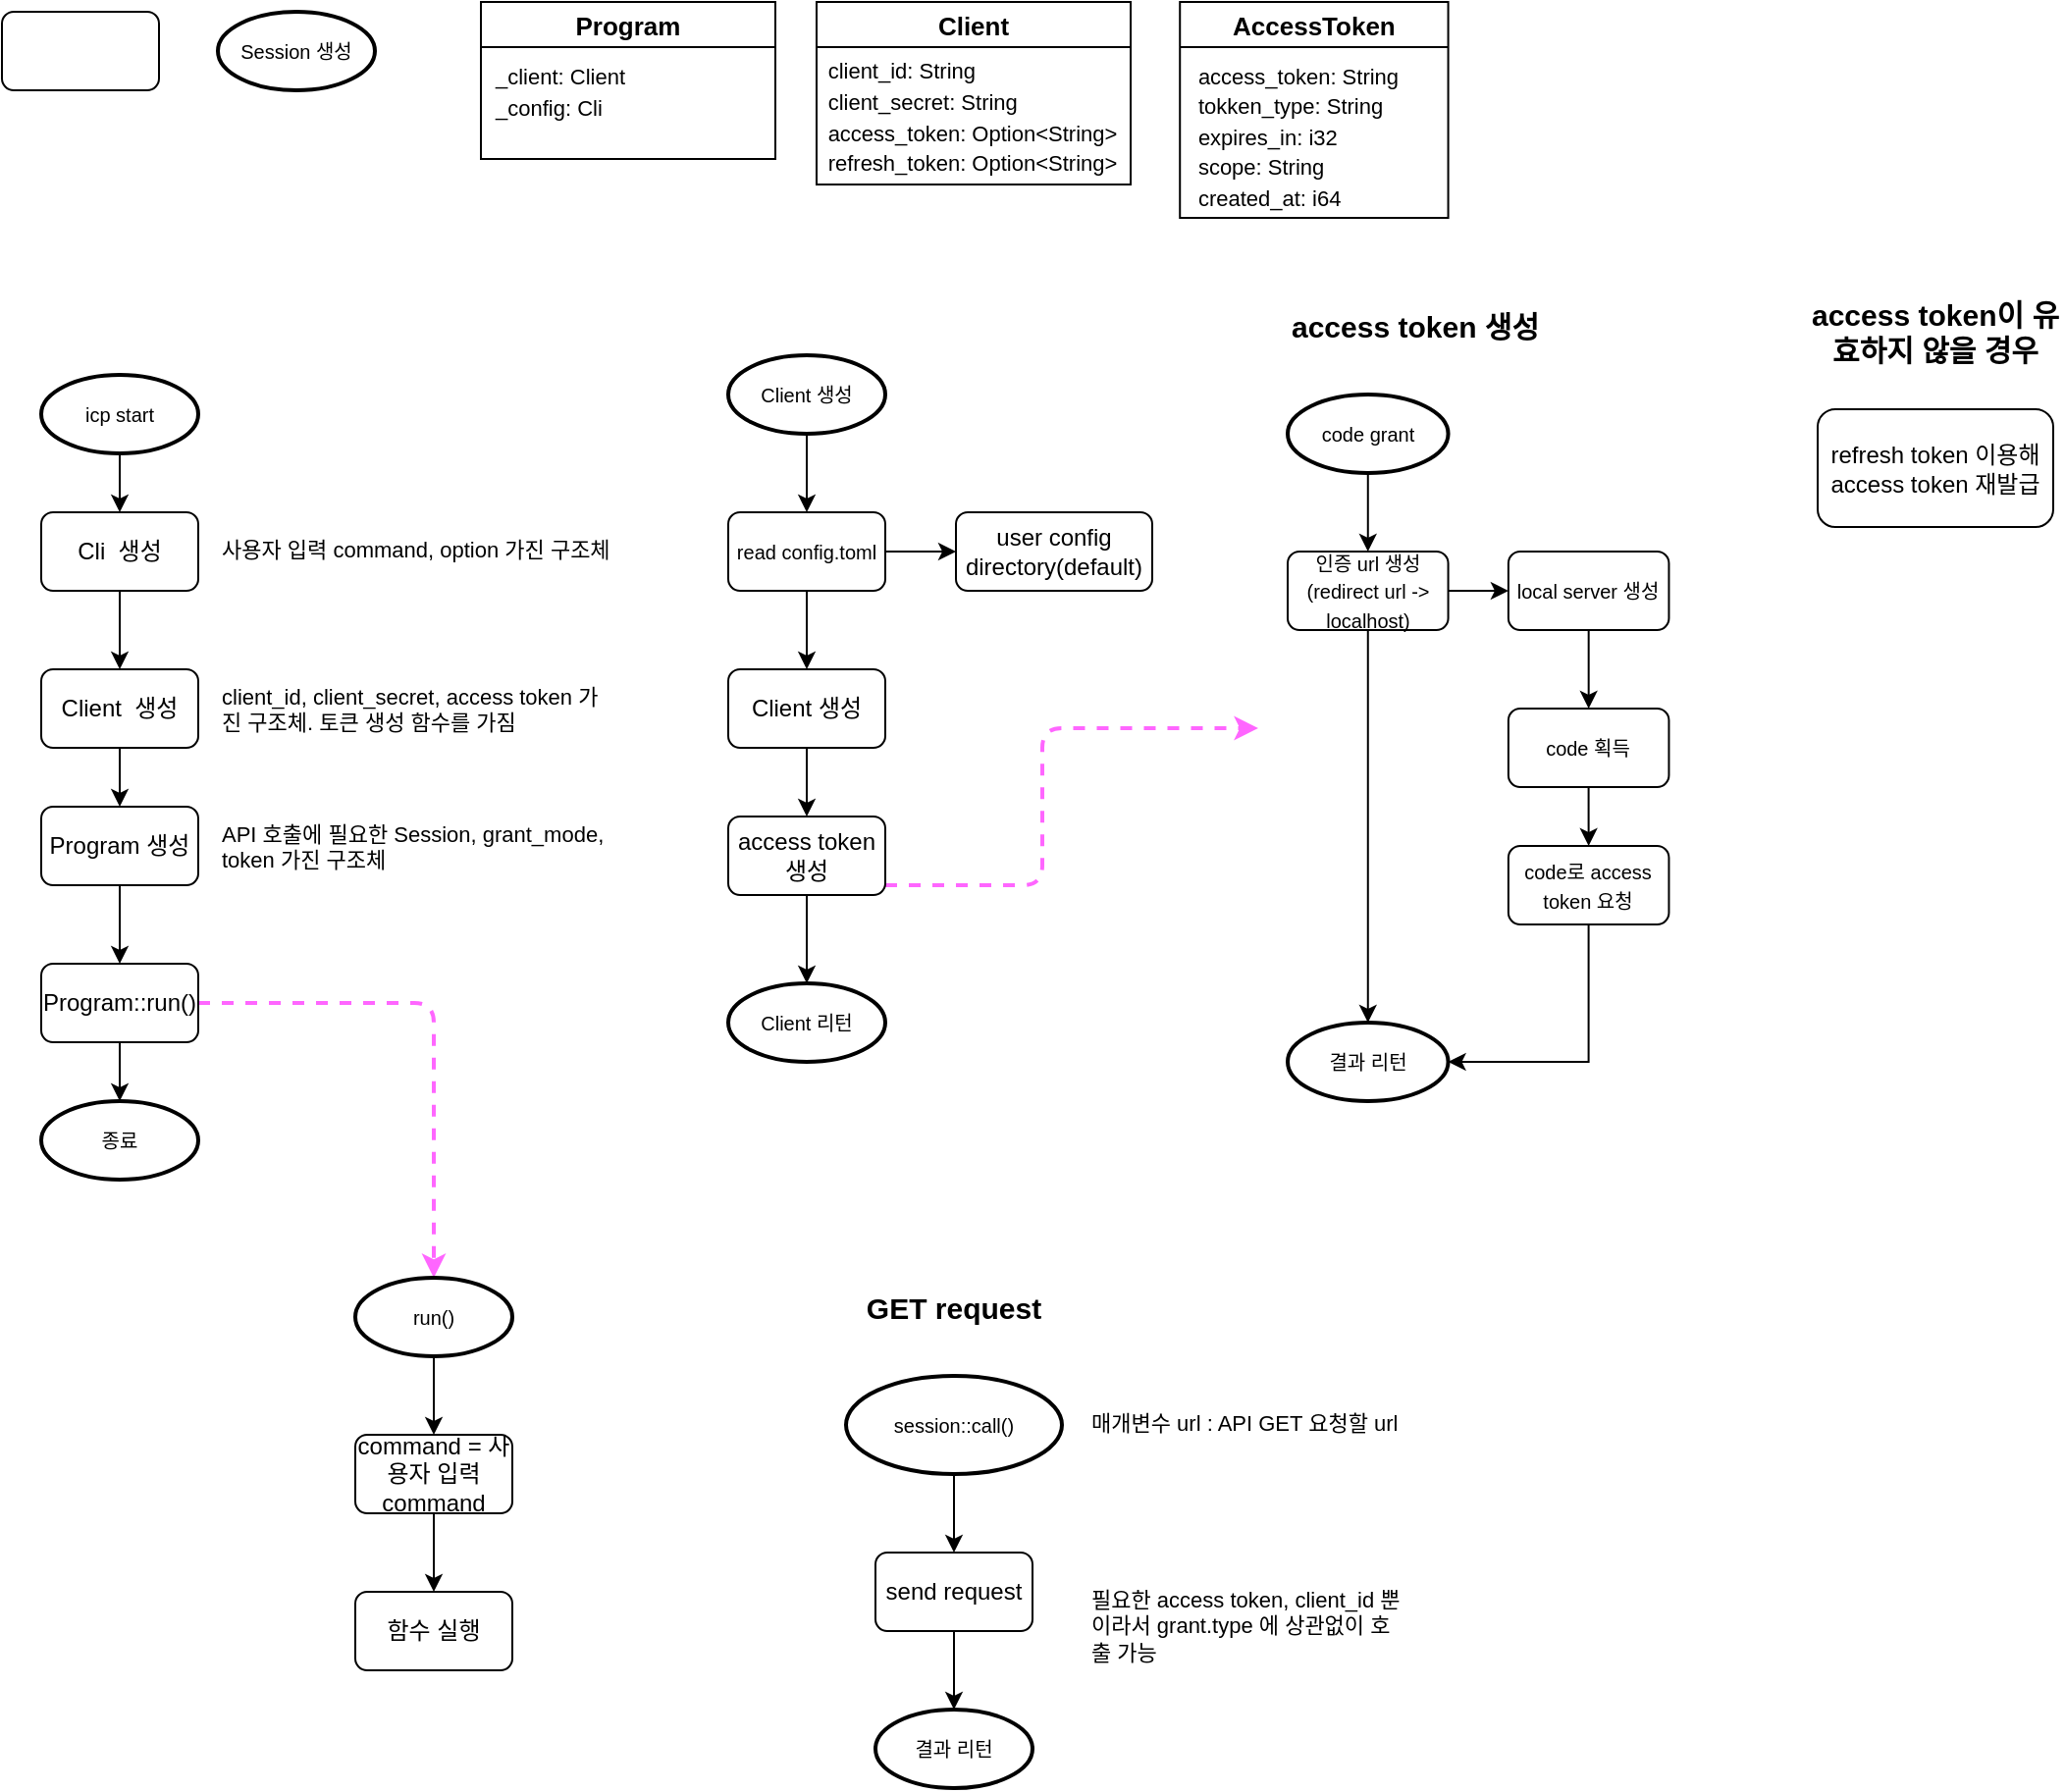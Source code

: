 <mxfile version="16.6.4" type="github" pages="2">
  <diagram id="rfSWHlRA1yjYHvfrcOm9" name="main">
    <mxGraphModel dx="650" dy="1002" grid="1" gridSize="10" guides="1" tooltips="1" connect="1" arrows="1" fold="1" page="1" pageScale="1" pageWidth="827" pageHeight="1169" math="0" shadow="0">
      <root>
        <mxCell id="0" />
        <mxCell id="1" parent="0" />
        <mxCell id="764dK100W6ZVJjYmW9kR-3" value="" style="rounded=1;whiteSpace=wrap;html=1;" parent="1" vertex="1">
          <mxGeometry x="20" y="15" width="80" height="40" as="geometry" />
        </mxCell>
        <mxCell id="R8s9VSMb6peJagY0s70P-6" style="edgeStyle=orthogonalEdgeStyle;rounded=0;orthogonalLoop=1;jettySize=auto;html=1;exitX=0.5;exitY=1;exitDx=0;exitDy=0;entryX=0.5;entryY=0;entryDx=0;entryDy=0;" edge="1" parent="1" source="FwEQjmBujWVivrQduoge-1" target="R8s9VSMb6peJagY0s70P-1">
          <mxGeometry relative="1" as="geometry" />
        </mxCell>
        <mxCell id="FwEQjmBujWVivrQduoge-1" value="Cli &amp;nbsp;생성" style="rounded=1;whiteSpace=wrap;html=1;" parent="1" vertex="1">
          <mxGeometry x="40" y="270" width="80" height="40" as="geometry" />
        </mxCell>
        <mxCell id="R8s9VSMb6peJagY0s70P-8" style="edgeStyle=orthogonalEdgeStyle;rounded=0;orthogonalLoop=1;jettySize=auto;html=1;exitX=0.5;exitY=1;exitDx=0;exitDy=0;entryX=0.5;entryY=0;entryDx=0;entryDy=0;" edge="1" parent="1" source="FwEQjmBujWVivrQduoge-14" target="FwEQjmBujWVivrQduoge-15">
          <mxGeometry relative="1" as="geometry" />
        </mxCell>
        <mxCell id="FwEQjmBujWVivrQduoge-14" value="Program 생성" style="rounded=1;whiteSpace=wrap;html=1;" parent="1" vertex="1">
          <mxGeometry x="40" y="420" width="80" height="40" as="geometry" />
        </mxCell>
        <mxCell id="FwEQjmBujWVivrQduoge-53" value="" style="edgeStyle=orthogonalEdgeStyle;rounded=0;orthogonalLoop=1;jettySize=auto;html=1;fontSize=11;" parent="1" source="FwEQjmBujWVivrQduoge-15" target="FwEQjmBujWVivrQduoge-52" edge="1">
          <mxGeometry relative="1" as="geometry" />
        </mxCell>
        <mxCell id="7RItpEJKz6Ty_2nKmxKN-70" style="edgeStyle=orthogonalEdgeStyle;rounded=1;orthogonalLoop=1;jettySize=auto;html=1;entryX=0.5;entryY=0;entryDx=0;entryDy=0;entryPerimeter=0;fontSize=12;dashed=1;strokeWidth=2;strokeColor=#FF66FF;" parent="1" source="FwEQjmBujWVivrQduoge-15" target="FwEQjmBujWVivrQduoge-56" edge="1">
          <mxGeometry relative="1" as="geometry" />
        </mxCell>
        <mxCell id="FwEQjmBujWVivrQduoge-15" value="Program::run()" style="rounded=1;whiteSpace=wrap;html=1;" parent="1" vertex="1">
          <mxGeometry x="40" y="500" width="80" height="40" as="geometry" />
        </mxCell>
        <mxCell id="FwEQjmBujWVivrQduoge-43" value="Program" style="swimlane;fontSize=13;startSize=23;" parent="1" vertex="1">
          <mxGeometry x="264" y="10" width="150" height="80" as="geometry" />
        </mxCell>
        <mxCell id="FwEQjmBujWVivrQduoge-44" value="&lt;div style=&quot;text-align: left&quot;&gt;&lt;span style=&quot;font-size: 11px&quot;&gt;_client: Client&lt;/span&gt;&lt;/div&gt;&lt;div style=&quot;text-align: left&quot;&gt;&lt;span style=&quot;font-size: 11px&quot;&gt;_config: Cli&lt;/span&gt;&lt;/div&gt;" style="text;html=1;align=center;verticalAlign=middle;resizable=0;points=[];autosize=1;strokeColor=none;fillColor=none;fontSize=13;" parent="FwEQjmBujWVivrQduoge-43" vertex="1">
          <mxGeometry y="25" width="80" height="40" as="geometry" />
        </mxCell>
        <mxCell id="FwEQjmBujWVivrQduoge-45" value="Client" style="swimlane;fontSize=13;startSize=23;" parent="1" vertex="1">
          <mxGeometry x="435" y="10" width="160" height="93" as="geometry" />
        </mxCell>
        <mxCell id="FwEQjmBujWVivrQduoge-46" value="&lt;div style=&quot;text-align: left&quot;&gt;&lt;span style=&quot;font-size: 11px&quot;&gt;client_id: String&lt;/span&gt;&lt;/div&gt;&lt;div style=&quot;text-align: left&quot;&gt;&lt;span style=&quot;font-size: 11px&quot;&gt;client_secret: String&lt;/span&gt;&lt;/div&gt;&lt;div style=&quot;text-align: left&quot;&gt;&lt;span style=&quot;font-size: 11px&quot;&gt;access_token: Option&amp;lt;String&amp;gt;&lt;/span&gt;&lt;/div&gt;&lt;div style=&quot;text-align: left&quot;&gt;&lt;span style=&quot;font-size: 11px&quot;&gt;refresh_token: Option&amp;lt;String&amp;gt;&lt;/span&gt;&lt;/div&gt;" style="text;html=1;align=center;verticalAlign=middle;resizable=0;points=[];autosize=1;strokeColor=none;fillColor=none;fontSize=13;" parent="FwEQjmBujWVivrQduoge-45" vertex="1">
          <mxGeometry x="-1" y="23" width="160" height="70" as="geometry" />
        </mxCell>
        <mxCell id="FwEQjmBujWVivrQduoge-51" style="edgeStyle=orthogonalEdgeStyle;rounded=0;orthogonalLoop=1;jettySize=auto;html=1;entryX=0.5;entryY=0;entryDx=0;entryDy=0;fontSize=11;" parent="1" source="FwEQjmBujWVivrQduoge-50" target="FwEQjmBujWVivrQduoge-1" edge="1">
          <mxGeometry relative="1" as="geometry" />
        </mxCell>
        <mxCell id="FwEQjmBujWVivrQduoge-50" value="&lt;font size=&quot;1&quot;&gt;icp start&lt;/font&gt;" style="strokeWidth=2;html=1;shape=mxgraph.flowchart.start_1;whiteSpace=wrap;fontSize=10;" parent="1" vertex="1">
          <mxGeometry x="40" y="200" width="80" height="40" as="geometry" />
        </mxCell>
        <mxCell id="FwEQjmBujWVivrQduoge-52" value="&lt;font size=&quot;1&quot;&gt;종료&lt;/font&gt;" style="strokeWidth=2;html=1;shape=mxgraph.flowchart.start_1;whiteSpace=wrap;fontSize=10;" parent="1" vertex="1">
          <mxGeometry x="40" y="570" width="80" height="40" as="geometry" />
        </mxCell>
        <mxCell id="FwEQjmBujWVivrQduoge-54" value="&lt;font size=&quot;1&quot;&gt;Session 생성&lt;/font&gt;" style="strokeWidth=2;html=1;shape=mxgraph.flowchart.start_1;whiteSpace=wrap;fontSize=10;" parent="1" vertex="1">
          <mxGeometry x="130" y="15" width="80" height="40" as="geometry" />
        </mxCell>
        <mxCell id="7RItpEJKz6Ty_2nKmxKN-20" style="edgeStyle=orthogonalEdgeStyle;rounded=0;orthogonalLoop=1;jettySize=auto;html=1;fontSize=12;" parent="1" source="FwEQjmBujWVivrQduoge-56" target="7RItpEJKz6Ty_2nKmxKN-10" edge="1">
          <mxGeometry relative="1" as="geometry" />
        </mxCell>
        <mxCell id="FwEQjmBujWVivrQduoge-56" value="&lt;font size=&quot;1&quot;&gt;run()&lt;/font&gt;" style="strokeWidth=2;html=1;shape=mxgraph.flowchart.start_1;whiteSpace=wrap;fontSize=10;" parent="1" vertex="1">
          <mxGeometry x="200" y="660" width="80" height="40" as="geometry" />
        </mxCell>
        <mxCell id="7RItpEJKz6Ty_2nKmxKN-2" value="AccessToken" style="swimlane;fontSize=13;startSize=23;" parent="1" vertex="1">
          <mxGeometry x="620.11" y="10" width="136.67" height="110" as="geometry" />
        </mxCell>
        <mxCell id="7RItpEJKz6Ty_2nKmxKN-3" value="&lt;div style=&quot;text-align: left&quot;&gt;&lt;span style=&quot;font-size: 11px&quot;&gt;access_token: String&lt;/span&gt;&lt;/div&gt;&lt;div style=&quot;text-align: left&quot;&gt;&lt;span style=&quot;font-size: 11px&quot;&gt;tokken_type: String&lt;/span&gt;&lt;/div&gt;&lt;div style=&quot;text-align: left&quot;&gt;&lt;span style=&quot;font-size: 11px&quot;&gt;expires_in: i32&lt;/span&gt;&lt;/div&gt;&lt;div style=&quot;text-align: left&quot;&gt;&lt;span style=&quot;font-size: 11px&quot;&gt;scope: String&lt;/span&gt;&lt;/div&gt;&lt;div style=&quot;text-align: left&quot;&gt;&lt;span style=&quot;font-size: 11px&quot;&gt;created_at: i64&lt;/span&gt;&lt;/div&gt;" style="text;html=1;align=center;verticalAlign=middle;resizable=0;points=[];autosize=1;strokeColor=none;fillColor=none;fontSize=13;" parent="7RItpEJKz6Ty_2nKmxKN-2" vertex="1">
          <mxGeometry y="23" width="120" height="90" as="geometry" />
        </mxCell>
        <mxCell id="7RItpEJKz6Ty_2nKmxKN-21" style="edgeStyle=orthogonalEdgeStyle;rounded=0;orthogonalLoop=1;jettySize=auto;html=1;entryX=0.5;entryY=0;entryDx=0;entryDy=0;entryPerimeter=0;fontSize=12;" parent="1" source="7RItpEJKz6Ty_2nKmxKN-10" edge="1">
          <mxGeometry relative="1" as="geometry">
            <mxPoint x="240" y="820.0" as="targetPoint" />
          </mxGeometry>
        </mxCell>
        <mxCell id="7RItpEJKz6Ty_2nKmxKN-10" value="command = 사용자 입력 command" style="rounded=1;whiteSpace=wrap;html=1;" parent="1" vertex="1">
          <mxGeometry x="200" y="740" width="80" height="40" as="geometry" />
        </mxCell>
        <mxCell id="7RItpEJKz6Ty_2nKmxKN-67" style="edgeStyle=orthogonalEdgeStyle;rounded=0;orthogonalLoop=1;jettySize=auto;html=1;entryX=0.5;entryY=0;entryDx=0;entryDy=0;fontSize=12;" parent="1" source="7RItpEJKz6Ty_2nKmxKN-41" target="7RItpEJKz6Ty_2nKmxKN-65" edge="1">
          <mxGeometry relative="1" as="geometry" />
        </mxCell>
        <mxCell id="7RItpEJKz6Ty_2nKmxKN-41" value="&lt;font size=&quot;1&quot;&gt;session::call()&lt;/font&gt;" style="strokeWidth=2;html=1;shape=mxgraph.flowchart.start_1;whiteSpace=wrap;fontSize=10;" parent="1" vertex="1">
          <mxGeometry x="450" y="710" width="110" height="50" as="geometry" />
        </mxCell>
        <mxCell id="7RItpEJKz6Ty_2nKmxKN-64" value="&lt;br&gt;매개변수 url : API GET 요청할 url" style="text;html=1;strokeColor=none;fillColor=none;spacing=5;spacingTop=-20;whiteSpace=wrap;overflow=hidden;rounded=0;fontSize=11;" parent="1" vertex="1">
          <mxGeometry x="570" y="725" width="170" height="20" as="geometry" />
        </mxCell>
        <mxCell id="7RItpEJKz6Ty_2nKmxKN-69" style="edgeStyle=orthogonalEdgeStyle;rounded=0;orthogonalLoop=1;jettySize=auto;html=1;fontSize=12;" parent="1" source="7RItpEJKz6Ty_2nKmxKN-65" target="7RItpEJKz6Ty_2nKmxKN-68" edge="1">
          <mxGeometry relative="1" as="geometry" />
        </mxCell>
        <mxCell id="7RItpEJKz6Ty_2nKmxKN-65" value="send request" style="rounded=1;whiteSpace=wrap;html=1;" parent="1" vertex="1">
          <mxGeometry x="465" y="800" width="80" height="40" as="geometry" />
        </mxCell>
        <mxCell id="7RItpEJKz6Ty_2nKmxKN-66" value="&lt;br&gt;필요한 access token, client_id 뿐이라서 grant.type 에 상관없이 호출 가능" style="text;html=1;strokeColor=none;fillColor=none;spacing=5;spacingTop=-20;whiteSpace=wrap;overflow=hidden;rounded=0;fontSize=11;" parent="1" vertex="1">
          <mxGeometry x="570" y="815" width="170" height="45" as="geometry" />
        </mxCell>
        <mxCell id="7RItpEJKz6Ty_2nKmxKN-68" value="&lt;font size=&quot;1&quot;&gt;결과 리턴&lt;/font&gt;" style="strokeWidth=2;html=1;shape=mxgraph.flowchart.start_1;whiteSpace=wrap;fontSize=10;" parent="1" vertex="1">
          <mxGeometry x="465" y="880" width="80" height="40" as="geometry" />
        </mxCell>
        <mxCell id="7RItpEJKz6Ty_2nKmxKN-78" value="&lt;br&gt;사용자 입력 command, option 가진 구조체" style="text;html=1;strokeColor=none;fillColor=none;spacing=5;spacingTop=-20;whiteSpace=wrap;overflow=hidden;rounded=0;fontSize=11;" parent="1" vertex="1">
          <mxGeometry x="127.34" y="280" width="207.66" height="20" as="geometry" />
        </mxCell>
        <mxCell id="7RItpEJKz6Ty_2nKmxKN-79" value="&lt;br&gt;API 호출에 필요한 Session, grant_mode, token 가진 구조체" style="text;html=1;strokeColor=none;fillColor=none;spacing=5;spacingTop=-20;whiteSpace=wrap;overflow=hidden;rounded=0;fontSize=11;" parent="1" vertex="1">
          <mxGeometry x="127.34" y="425" width="207.66" height="30" as="geometry" />
        </mxCell>
        <mxCell id="7RItpEJKz6Ty_2nKmxKN-80" style="edgeStyle=orthogonalEdgeStyle;rounded=1;orthogonalLoop=1;jettySize=auto;html=1;fontSize=12;strokeColor=#FF66FF;strokeWidth=2;dashed=1;" parent="1" source="7RItpEJKz6Ty_2nKmxKN-5" edge="1">
          <mxGeometry relative="1" as="geometry">
            <mxPoint x="660" y="380" as="targetPoint" />
            <Array as="points">
              <mxPoint x="550" y="460" />
              <mxPoint x="550" y="380" />
            </Array>
          </mxGeometry>
        </mxCell>
        <mxCell id="R8s9VSMb6peJagY0s70P-5" style="edgeStyle=orthogonalEdgeStyle;rounded=0;orthogonalLoop=1;jettySize=auto;html=1;exitX=0.5;exitY=1;exitDx=0;exitDy=0;" edge="1" parent="1" source="R8s9VSMb6peJagY0s70P-1" target="FwEQjmBujWVivrQduoge-14">
          <mxGeometry relative="1" as="geometry" />
        </mxCell>
        <mxCell id="R8s9VSMb6peJagY0s70P-1" value="Client &amp;nbsp;생성" style="rounded=1;whiteSpace=wrap;html=1;" vertex="1" parent="1">
          <mxGeometry x="40" y="350" width="80" height="40" as="geometry" />
        </mxCell>
        <mxCell id="R8s9VSMb6peJagY0s70P-7" value="&lt;br&gt;client_id, client_secret, access token 가진 구조체. 토큰 생성 함수를 가짐" style="text;html=1;strokeColor=none;fillColor=none;spacing=5;spacingTop=-20;whiteSpace=wrap;overflow=hidden;rounded=0;fontSize=11;" vertex="1" parent="1">
          <mxGeometry x="127.34" y="355" width="207.66" height="35" as="geometry" />
        </mxCell>
        <mxCell id="FwEQjmBujWVivrQduoge-40" value="Client 생성" style="rounded=1;whiteSpace=wrap;html=1;" parent="1" vertex="1">
          <mxGeometry x="390" y="350" width="80" height="40" as="geometry" />
        </mxCell>
        <mxCell id="FwEQjmBujWVivrQduoge-49" value="&lt;font size=&quot;1&quot;&gt;Client 생성&lt;/font&gt;" style="strokeWidth=2;html=1;shape=mxgraph.flowchart.start_1;whiteSpace=wrap;fontSize=10;" parent="1" vertex="1">
          <mxGeometry x="390" y="190" width="80" height="40" as="geometry" />
        </mxCell>
        <mxCell id="FwEQjmBujWVivrQduoge-61" style="edgeStyle=orthogonalEdgeStyle;rounded=0;orthogonalLoop=1;jettySize=auto;html=1;fontSize=11;" parent="1" source="FwEQjmBujWVivrQduoge-49" target="FwEQjmBujWVivrQduoge-39" edge="1">
          <mxGeometry relative="1" as="geometry" />
        </mxCell>
        <mxCell id="FwEQjmBujWVivrQduoge-62" style="edgeStyle=orthogonalEdgeStyle;rounded=0;orthogonalLoop=1;jettySize=auto;html=1;entryX=0.5;entryY=0;entryDx=0;entryDy=0;fontSize=11;" parent="1" source="FwEQjmBujWVivrQduoge-39" target="FwEQjmBujWVivrQduoge-40" edge="1">
          <mxGeometry relative="1" as="geometry" />
        </mxCell>
        <mxCell id="7RItpEJKz6Ty_2nKmxKN-5" value="access token 생성" style="rounded=1;whiteSpace=wrap;html=1;" parent="1" vertex="1">
          <mxGeometry x="390" y="425" width="80" height="40" as="geometry" />
        </mxCell>
        <mxCell id="7RItpEJKz6Ty_2nKmxKN-6" style="edgeStyle=orthogonalEdgeStyle;rounded=0;orthogonalLoop=1;jettySize=auto;html=1;fontSize=15;" parent="1" source="FwEQjmBujWVivrQduoge-40" target="7RItpEJKz6Ty_2nKmxKN-5" edge="1">
          <mxGeometry relative="1" as="geometry" />
        </mxCell>
        <mxCell id="7RItpEJKz6Ty_2nKmxKN-8" value="&lt;font size=&quot;1&quot;&gt;Client 리턴&lt;/font&gt;" style="strokeWidth=2;html=1;shape=mxgraph.flowchart.start_1;whiteSpace=wrap;fontSize=10;" parent="1" vertex="1">
          <mxGeometry x="390" y="510" width="80" height="40" as="geometry" />
        </mxCell>
        <mxCell id="7RItpEJKz6Ty_2nKmxKN-9" style="edgeStyle=orthogonalEdgeStyle;rounded=0;orthogonalLoop=1;jettySize=auto;html=1;fontSize=15;" parent="1" source="7RItpEJKz6Ty_2nKmxKN-5" target="7RItpEJKz6Ty_2nKmxKN-8" edge="1">
          <mxGeometry relative="1" as="geometry" />
        </mxCell>
        <mxCell id="R8s9VSMb6peJagY0s70P-9" style="edgeStyle=orthogonalEdgeStyle;rounded=0;orthogonalLoop=1;jettySize=auto;html=1;exitX=1;exitY=0.5;exitDx=0;exitDy=0;" edge="1" parent="1" source="FwEQjmBujWVivrQduoge-39" target="FwEQjmBujWVivrQduoge-58">
          <mxGeometry relative="1" as="geometry" />
        </mxCell>
        <mxCell id="FwEQjmBujWVivrQduoge-39" value="&lt;font style=&quot;font-size: 10px&quot;&gt;read config.toml&lt;/font&gt;" style="rounded=1;whiteSpace=wrap;html=1;" parent="1" vertex="1">
          <mxGeometry x="390" y="270" width="80" height="40" as="geometry" />
        </mxCell>
        <mxCell id="FwEQjmBujWVivrQduoge-58" value="user config directory(default)" style="rounded=1;whiteSpace=wrap;html=1;" parent="1" vertex="1">
          <mxGeometry x="506" y="270" width="100" height="40" as="geometry" />
        </mxCell>
        <mxCell id="FwEQjmBujWVivrQduoge-104" value="&lt;b&gt;&lt;font style=&quot;font-size: 15px&quot;&gt;access token 생성&lt;/font&gt;&lt;/b&gt;" style="text;html=1;strokeColor=none;fillColor=none;align=center;verticalAlign=middle;whiteSpace=wrap;rounded=0;shadow=0;glass=0;sketch=0;fontSize=11;" parent="1" vertex="1">
          <mxGeometry x="675" y="160" width="130.0" height="30" as="geometry" />
        </mxCell>
        <mxCell id="FwEQjmBujWVivrQduoge-63" value="&lt;font size=&quot;1&quot;&gt;code grant&lt;/font&gt;" style="strokeWidth=2;html=1;shape=mxgraph.flowchart.start_1;whiteSpace=wrap;fontSize=10;" parent="1" vertex="1">
          <mxGeometry x="675" y="210" width="81.778" height="40" as="geometry" />
        </mxCell>
        <mxCell id="FwEQjmBujWVivrQduoge-64" value="&lt;font size=&quot;1&quot;&gt;인증 url 생성&lt;br&gt;(redirect url -&amp;gt; localhost)&lt;br&gt;&lt;/font&gt;" style="rounded=1;whiteSpace=wrap;html=1;" parent="1" vertex="1">
          <mxGeometry x="675" y="290" width="81.778" height="40" as="geometry" />
        </mxCell>
        <mxCell id="FwEQjmBujWVivrQduoge-67" style="edgeStyle=orthogonalEdgeStyle;rounded=0;orthogonalLoop=1;jettySize=auto;html=1;fontSize=11;" parent="1" source="FwEQjmBujWVivrQduoge-63" target="FwEQjmBujWVivrQduoge-64" edge="1">
          <mxGeometry relative="1" as="geometry" />
        </mxCell>
        <mxCell id="FwEQjmBujWVivrQduoge-65" value="&lt;font size=&quot;1&quot;&gt;local server 생성&lt;br&gt;&lt;/font&gt;" style="rounded=1;whiteSpace=wrap;html=1;" parent="1" vertex="1">
          <mxGeometry x="787.444" y="290" width="81.778" height="40" as="geometry" />
        </mxCell>
        <mxCell id="FwEQjmBujWVivrQduoge-66" style="edgeStyle=orthogonalEdgeStyle;rounded=0;orthogonalLoop=1;jettySize=auto;html=1;fontSize=11;" parent="1" source="FwEQjmBujWVivrQduoge-64" target="FwEQjmBujWVivrQduoge-65" edge="1">
          <mxGeometry relative="1" as="geometry" />
        </mxCell>
        <mxCell id="FwEQjmBujWVivrQduoge-70" value="&lt;font size=&quot;1&quot;&gt;결과 리턴&lt;/font&gt;" style="strokeWidth=2;html=1;shape=mxgraph.flowchart.start_1;whiteSpace=wrap;fontSize=10;" parent="1" vertex="1">
          <mxGeometry x="675" y="530" width="81.778" height="40" as="geometry" />
        </mxCell>
        <mxCell id="FwEQjmBujWVivrQduoge-71" style="edgeStyle=orthogonalEdgeStyle;rounded=0;orthogonalLoop=1;jettySize=auto;html=1;fontSize=11;" parent="1" source="FwEQjmBujWVivrQduoge-64" target="FwEQjmBujWVivrQduoge-70" edge="1">
          <mxGeometry relative="1" as="geometry" />
        </mxCell>
        <mxCell id="FwEQjmBujWVivrQduoge-87" value="&lt;font size=&quot;1&quot;&gt;code 획득&lt;br&gt;&lt;/font&gt;" style="rounded=1;whiteSpace=wrap;html=1;" parent="1" vertex="1">
          <mxGeometry x="787.444" y="370" width="81.778" height="40" as="geometry" />
        </mxCell>
        <mxCell id="FwEQjmBujWVivrQduoge-91" style="edgeStyle=orthogonalEdgeStyle;rounded=0;orthogonalLoop=1;jettySize=auto;html=1;fontSize=11;" parent="1" source="FwEQjmBujWVivrQduoge-65" target="FwEQjmBujWVivrQduoge-87" edge="1">
          <mxGeometry relative="1" as="geometry" />
        </mxCell>
        <mxCell id="FwEQjmBujWVivrQduoge-93" style="edgeStyle=orthogonalEdgeStyle;rounded=0;orthogonalLoop=1;jettySize=auto;html=1;entryX=1;entryY=0.5;entryDx=0;entryDy=0;entryPerimeter=0;fontSize=11;" parent="1" source="FwEQjmBujWVivrQduoge-88" target="FwEQjmBujWVivrQduoge-70" edge="1">
          <mxGeometry relative="1" as="geometry">
            <Array as="points">
              <mxPoint x="828" y="550" />
            </Array>
          </mxGeometry>
        </mxCell>
        <mxCell id="FwEQjmBujWVivrQduoge-88" value="&lt;font size=&quot;1&quot;&gt;code로 access token 요청&lt;br&gt;&lt;/font&gt;" style="rounded=1;whiteSpace=wrap;html=1;" parent="1" vertex="1">
          <mxGeometry x="787.444" y="440" width="81.778" height="40" as="geometry" />
        </mxCell>
        <mxCell id="FwEQjmBujWVivrQduoge-92" style="edgeStyle=orthogonalEdgeStyle;rounded=0;orthogonalLoop=1;jettySize=auto;html=1;entryX=0.5;entryY=0;entryDx=0;entryDy=0;fontSize=11;" parent="1" source="FwEQjmBujWVivrQduoge-87" target="FwEQjmBujWVivrQduoge-88" edge="1">
          <mxGeometry relative="1" as="geometry" />
        </mxCell>
        <mxCell id="R8s9VSMb6peJagY0s70P-10" value="&lt;b&gt;&lt;font style=&quot;font-size: 15px&quot;&gt;access token이 유효하지 않을 경우&lt;/font&gt;&lt;/b&gt;" style="text;html=1;strokeColor=none;fillColor=none;align=center;verticalAlign=middle;whiteSpace=wrap;rounded=0;shadow=0;glass=0;sketch=0;fontSize=11;" vertex="1" parent="1">
          <mxGeometry x="940" y="162.5" width="130.0" height="30" as="geometry" />
        </mxCell>
        <mxCell id="R8s9VSMb6peJagY0s70P-11" value="refresh token 이용해 access token 재발급" style="rounded=1;whiteSpace=wrap;html=1;" vertex="1" parent="1">
          <mxGeometry x="945" y="217.5" width="120" height="60" as="geometry" />
        </mxCell>
        <mxCell id="R8s9VSMb6peJagY0s70P-13" value="함수 실행" style="rounded=1;whiteSpace=wrap;html=1;" vertex="1" parent="1">
          <mxGeometry x="200" y="820" width="80" height="40" as="geometry" />
        </mxCell>
        <mxCell id="R8s9VSMb6peJagY0s70P-14" value="&lt;b&gt;&lt;font style=&quot;font-size: 15px&quot;&gt;GET request&lt;br&gt;&lt;/font&gt;&lt;/b&gt;" style="text;html=1;strokeColor=none;fillColor=none;align=center;verticalAlign=middle;whiteSpace=wrap;rounded=0;shadow=0;glass=0;sketch=0;fontSize=11;" vertex="1" parent="1">
          <mxGeometry x="440" y="660" width="130.0" height="30" as="geometry" />
        </mxCell>
      </root>
    </mxGraphModel>
  </diagram>
  <diagram id="tB6sbOIZRE6cyTMa8xnx" name="Page-2">
    <mxGraphModel dx="2066" dy="1202" grid="1" gridSize="10" guides="1" tooltips="1" connect="1" arrows="1" fold="1" page="1" pageScale="1" pageWidth="827" pageHeight="1169" math="0" shadow="0">
      <root>
        <mxCell id="pwobmQHsMxC1JK8u4XXF-0" />
        <mxCell id="pwobmQHsMxC1JK8u4XXF-1" parent="pwobmQHsMxC1JK8u4XXF-0" />
      </root>
    </mxGraphModel>
  </diagram>
</mxfile>
